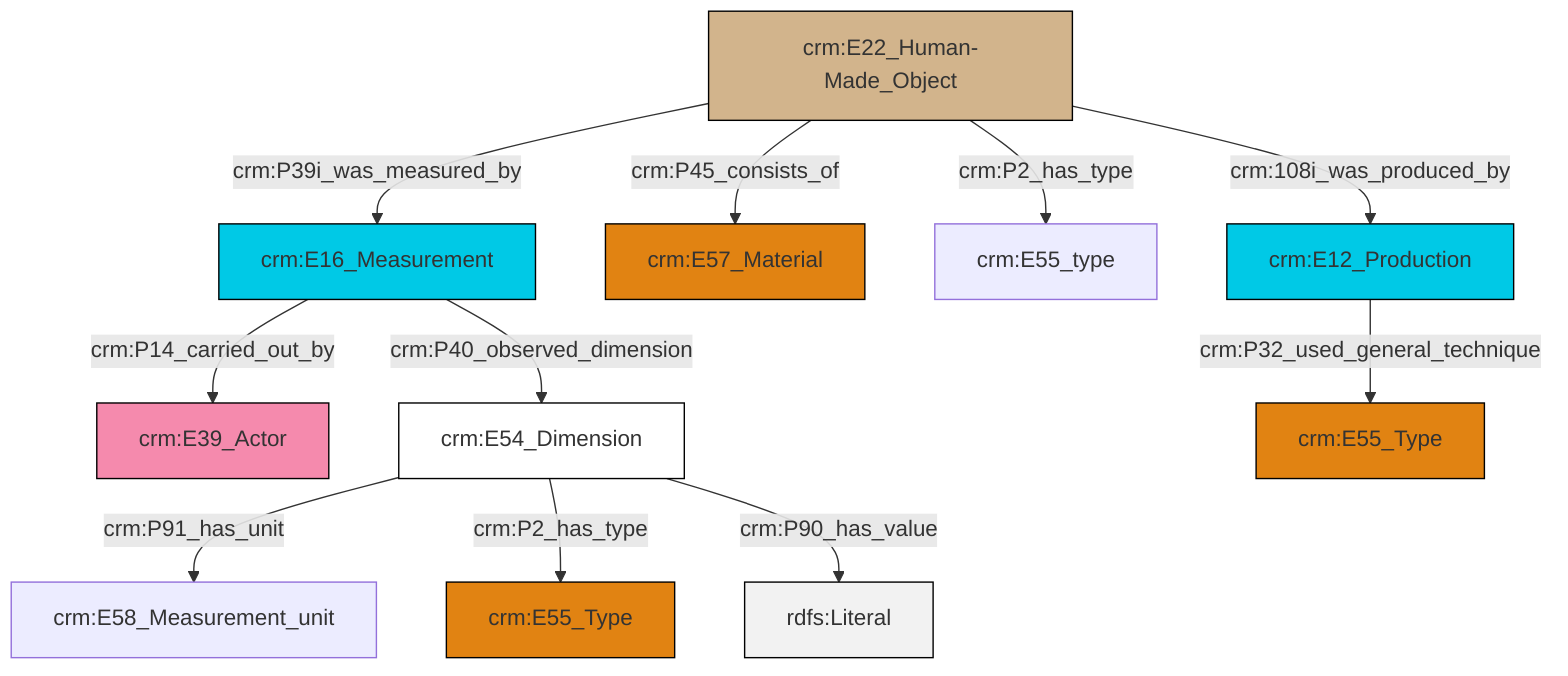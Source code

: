 graph TD
classDef Literal fill:#f2f2f2,stroke:#000000;
classDef CRM_Entity fill:#FFFFFF,stroke:#000000;
classDef Temporal_Entity fill:#00C9E6, stroke:#000000;
classDef Type fill:#E18312, stroke:#000000;
classDef Time-Span fill:#2C9C91, stroke:#000000;
classDef Appellation fill:#FFEB7F, stroke:#000000;
classDef Place fill:#008836, stroke:#000000;
classDef Persistent_Item fill:#B266B2, stroke:#000000;
classDef Conceptual_Object fill:#FFD700, stroke:#000000;
classDef Physical_Thing fill:#D2B48C, stroke:#000000;
classDef Actor fill:#f58aad, stroke:#000000;
classDef PC_Classes fill:#4ce600, stroke:#000000;
classDef Multi fill:#cccccc,stroke:#000000;

0["crm:E16_Measurement"]:::Temporal_Entity -->|crm:P14_carried_out_by| 2["crm:E39_Actor"]:::Actor
3["crm:E12_Production"]:::Temporal_Entity -->|crm:P32_used_general_technique| 4["crm:E55_Type"]:::Type
5["crm:E22_Human-Made_Object"]:::Physical_Thing -->|crm:P39i_was_measured_by| 0["crm:E16_Measurement"]:::Temporal_Entity
6["crm:E54_Dimension"]:::CRM_Entity -->|crm:P91_has_unit| 7["crm:E58_Measurement_unit"]:::Default
5["crm:E22_Human-Made_Object"]:::Physical_Thing -->|crm:P45_consists_of| 9["crm:E57_Material"]:::Type
5["crm:E22_Human-Made_Object"]:::Physical_Thing -->|crm:P2_has_type| 11["crm:E55_type"]:::Default
0["crm:E16_Measurement"]:::Temporal_Entity -->|crm:P40_observed_dimension| 6["crm:E54_Dimension"]:::CRM_Entity
6["crm:E54_Dimension"]:::CRM_Entity -->|crm:P2_has_type| 13["crm:E55_Type"]:::Type
6["crm:E54_Dimension"]:::CRM_Entity -->|crm:P90_has_value| 17[rdfs:Literal]:::Literal
5["crm:E22_Human-Made_Object"]:::Physical_Thing -->|crm:108i_was_produced_by| 3["crm:E12_Production"]:::Temporal_Entity